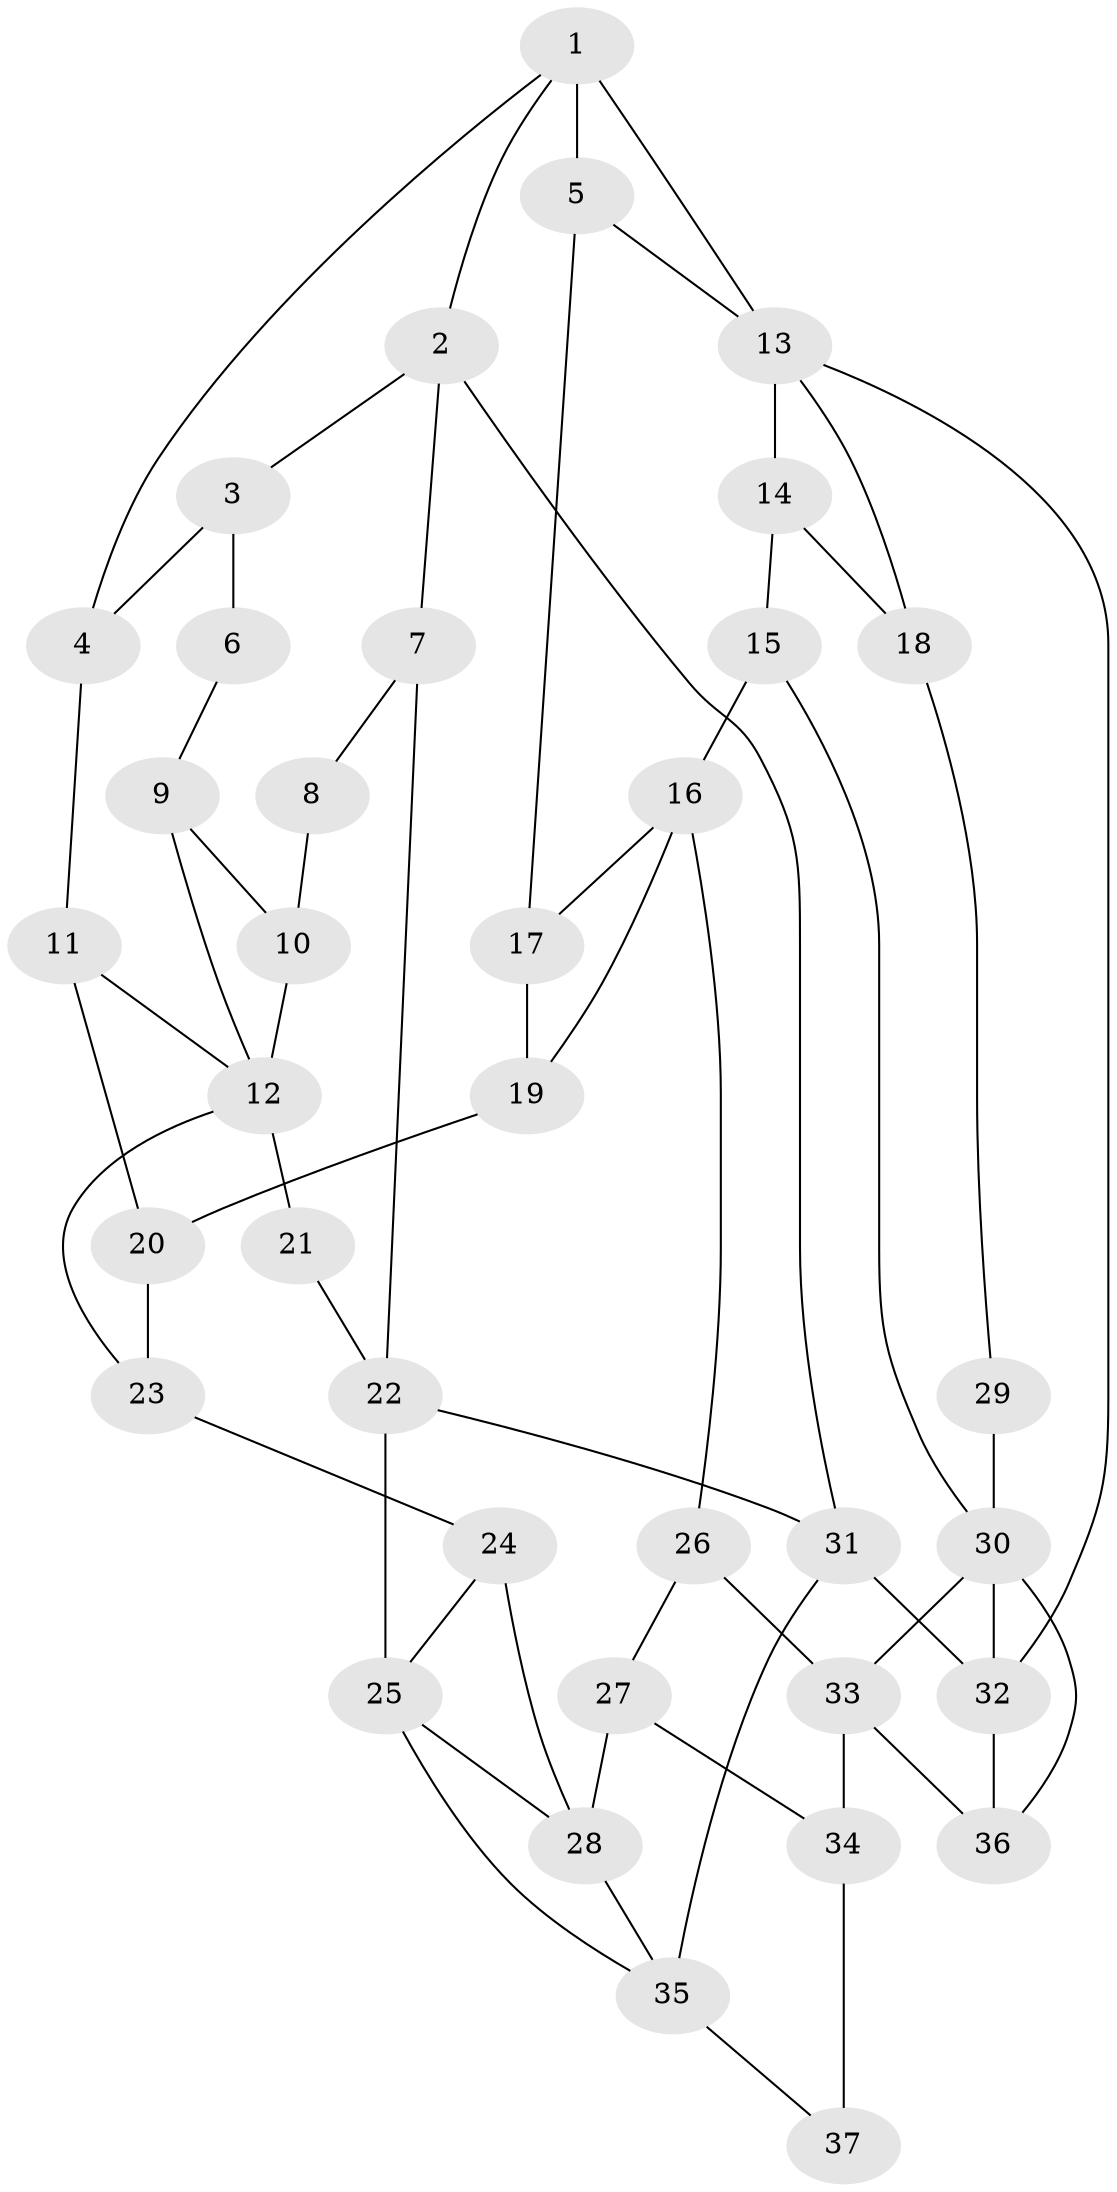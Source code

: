 // original degree distribution, {3: 0.0410958904109589, 4: 0.2191780821917808, 5: 0.5342465753424658, 6: 0.2054794520547945}
// Generated by graph-tools (version 1.1) at 2025/54/03/04/25 22:54:47]
// undirected, 37 vertices, 61 edges
graph export_dot {
  node [color=gray90,style=filled];
  1;
  2;
  3;
  4;
  5;
  6;
  7;
  8;
  9;
  10;
  11;
  12;
  13;
  14;
  15;
  16;
  17;
  18;
  19;
  20;
  21;
  22;
  23;
  24;
  25;
  26;
  27;
  28;
  29;
  30;
  31;
  32;
  33;
  34;
  35;
  36;
  37;
  1 -- 2 [weight=1.0];
  1 -- 4 [weight=1.0];
  1 -- 5 [weight=2.0];
  1 -- 13 [weight=1.0];
  2 -- 3 [weight=1.0];
  2 -- 7 [weight=1.0];
  2 -- 31 [weight=1.0];
  3 -- 4 [weight=1.0];
  3 -- 6 [weight=2.0];
  4 -- 11 [weight=1.0];
  5 -- 13 [weight=1.0];
  5 -- 17 [weight=1.0];
  6 -- 9 [weight=1.0];
  7 -- 8 [weight=1.0];
  7 -- 22 [weight=1.0];
  8 -- 10 [weight=1.0];
  9 -- 10 [weight=1.0];
  9 -- 12 [weight=1.0];
  10 -- 12 [weight=1.0];
  11 -- 12 [weight=1.0];
  11 -- 20 [weight=1.0];
  12 -- 21 [weight=2.0];
  12 -- 23 [weight=1.0];
  13 -- 14 [weight=1.0];
  13 -- 18 [weight=1.0];
  13 -- 32 [weight=1.0];
  14 -- 15 [weight=1.0];
  14 -- 18 [weight=1.0];
  15 -- 16 [weight=2.0];
  15 -- 30 [weight=1.0];
  16 -- 17 [weight=1.0];
  16 -- 19 [weight=1.0];
  16 -- 26 [weight=2.0];
  17 -- 19 [weight=1.0];
  18 -- 29 [weight=1.0];
  19 -- 20 [weight=1.0];
  20 -- 23 [weight=1.0];
  21 -- 22 [weight=1.0];
  22 -- 25 [weight=2.0];
  22 -- 31 [weight=1.0];
  23 -- 24 [weight=1.0];
  24 -- 25 [weight=1.0];
  24 -- 28 [weight=1.0];
  25 -- 28 [weight=2.0];
  25 -- 35 [weight=1.0];
  26 -- 27 [weight=1.0];
  26 -- 33 [weight=2.0];
  27 -- 28 [weight=2.0];
  27 -- 34 [weight=1.0];
  28 -- 35 [weight=1.0];
  29 -- 30 [weight=2.0];
  30 -- 32 [weight=1.0];
  30 -- 33 [weight=1.0];
  30 -- 36 [weight=1.0];
  31 -- 32 [weight=1.0];
  31 -- 35 [weight=1.0];
  32 -- 36 [weight=1.0];
  33 -- 34 [weight=2.0];
  33 -- 36 [weight=1.0];
  34 -- 37 [weight=2.0];
  35 -- 37 [weight=1.0];
}
